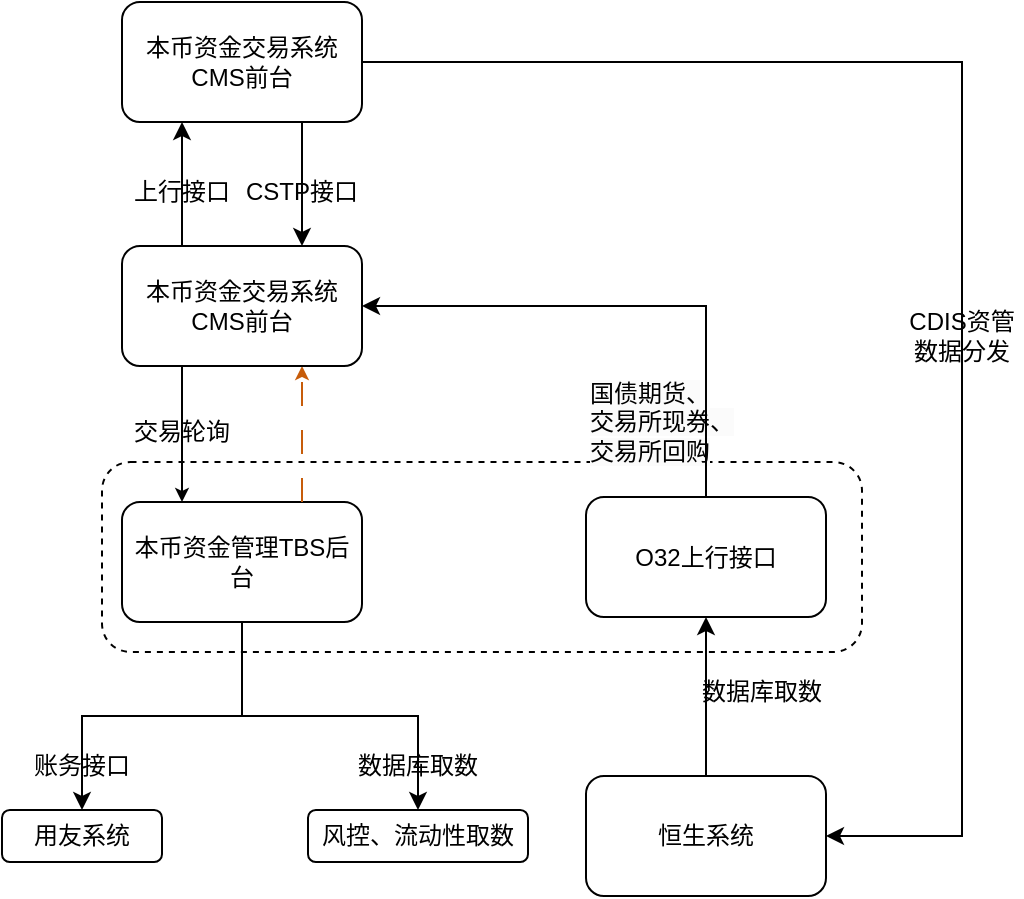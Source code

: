 <mxfile version="20.8.16" type="github">
  <diagram name="第 1 页" id="cF2UsCaiiqeZPrGPbvaC">
    <mxGraphModel dx="880" dy="494" grid="1" gridSize="10" guides="1" tooltips="1" connect="1" arrows="1" fold="1" page="1" pageScale="1" pageWidth="827" pageHeight="1169" math="0" shadow="0">
      <root>
        <mxCell id="0" />
        <mxCell id="1" parent="0" />
        <mxCell id="1nkgLUsx-U9XnApX_AZt-29" value="" style="rounded=1;whiteSpace=wrap;html=1;shadow=0;dashed=1;fillColor=none;" vertex="1" parent="1">
          <mxGeometry x="110" y="280" width="380" height="95" as="geometry" />
        </mxCell>
        <mxCell id="1nkgLUsx-U9XnApX_AZt-5" style="edgeStyle=orthogonalEdgeStyle;rounded=0;orthogonalLoop=1;jettySize=auto;html=1;exitX=0.5;exitY=1;exitDx=0;exitDy=0;entryX=0.5;entryY=0;entryDx=0;entryDy=0;" edge="1" parent="1" source="1nkgLUsx-U9XnApX_AZt-9" target="1nkgLUsx-U9XnApX_AZt-18">
          <mxGeometry relative="1" as="geometry" />
        </mxCell>
        <mxCell id="1nkgLUsx-U9XnApX_AZt-7" style="edgeStyle=orthogonalEdgeStyle;rounded=0;orthogonalLoop=1;jettySize=auto;html=1;exitX=0.5;exitY=1;exitDx=0;exitDy=0;" edge="1" parent="1" source="1nkgLUsx-U9XnApX_AZt-9" target="1nkgLUsx-U9XnApX_AZt-26">
          <mxGeometry relative="1" as="geometry" />
        </mxCell>
        <mxCell id="1nkgLUsx-U9XnApX_AZt-9" value="本币资金管理TBS后台" style="whiteSpace=wrap;html=1;rounded=1;" vertex="1" parent="1">
          <mxGeometry x="120" y="300" width="120" height="60" as="geometry" />
        </mxCell>
        <mxCell id="1nkgLUsx-U9XnApX_AZt-10" style="edgeStyle=orthogonalEdgeStyle;rounded=0;orthogonalLoop=1;jettySize=auto;html=1;entryX=0.75;entryY=1;entryDx=0;entryDy=0;strokeWidth=1;dashed=1;dashPattern=12 12;fillColor=#fa6800;strokeColor=#C75C0A;exitX=0.75;exitY=0;exitDx=0;exitDy=0;endSize=4;startSize=6;jumpStyle=line;" edge="1" parent="1" source="1nkgLUsx-U9XnApX_AZt-9" target="1nkgLUsx-U9XnApX_AZt-14">
          <mxGeometry relative="1" as="geometry">
            <mxPoint x="354" y="240" as="sourcePoint" />
            <mxPoint x="240" y="240" as="targetPoint" />
          </mxGeometry>
        </mxCell>
        <mxCell id="1nkgLUsx-U9XnApX_AZt-11" value="交易轮询" style="text;strokeColor=none;align=center;fillColor=none;html=1;verticalAlign=middle;whiteSpace=wrap;rounded=0;" vertex="1" parent="1">
          <mxGeometry x="120" y="250" width="60" height="30" as="geometry" />
        </mxCell>
        <mxCell id="1nkgLUsx-U9XnApX_AZt-13" style="edgeStyle=orthogonalEdgeStyle;rounded=0;jumpStyle=none;orthogonalLoop=1;jettySize=auto;html=1;exitX=0.25;exitY=1;exitDx=0;exitDy=0;strokeColor=default;strokeWidth=1;startSize=6;endSize=4;entryX=0.25;entryY=0;entryDx=0;entryDy=0;" edge="1" parent="1" source="1nkgLUsx-U9XnApX_AZt-14" target="1nkgLUsx-U9XnApX_AZt-9">
          <mxGeometry relative="1" as="geometry">
            <mxPoint x="280" y="272" as="targetPoint" />
          </mxGeometry>
        </mxCell>
        <mxCell id="1nkgLUsx-U9XnApX_AZt-49" style="edgeStyle=orthogonalEdgeStyle;rounded=0;orthogonalLoop=1;jettySize=auto;html=1;exitX=1;exitY=0.5;exitDx=0;exitDy=0;strokeWidth=1;entryX=1;entryY=0.5;entryDx=0;entryDy=0;" edge="1" parent="1" source="1nkgLUsx-U9XnApX_AZt-50" target="1nkgLUsx-U9XnApX_AZt-30">
          <mxGeometry relative="1" as="geometry">
            <mxPoint x="550" y="471" as="targetPoint" />
            <Array as="points">
              <mxPoint x="540" y="80" />
              <mxPoint x="540" y="467" />
            </Array>
          </mxGeometry>
        </mxCell>
        <mxCell id="1nkgLUsx-U9XnApX_AZt-51" style="edgeStyle=orthogonalEdgeStyle;rounded=0;orthogonalLoop=1;jettySize=auto;html=1;exitX=0.25;exitY=0;exitDx=0;exitDy=0;entryX=0.25;entryY=1;entryDx=0;entryDy=0;strokeWidth=1;" edge="1" parent="1" source="1nkgLUsx-U9XnApX_AZt-14" target="1nkgLUsx-U9XnApX_AZt-50">
          <mxGeometry relative="1" as="geometry" />
        </mxCell>
        <mxCell id="1nkgLUsx-U9XnApX_AZt-14" value="本币资金交易系统CMS前台" style="rounded=1;whiteSpace=wrap;html=1;" vertex="1" parent="1">
          <mxGeometry x="120" y="172" width="120" height="60" as="geometry" />
        </mxCell>
        <mxCell id="1nkgLUsx-U9XnApX_AZt-18" value="用友系统" style="whiteSpace=wrap;html=1;rounded=1;shadow=0;fillColor=none;" vertex="1" parent="1">
          <mxGeometry x="60" y="454" width="80" height="26" as="geometry" />
        </mxCell>
        <mxCell id="1nkgLUsx-U9XnApX_AZt-24" value="&lt;span style=&quot;color: rgb(0, 0, 0); font-family: Helvetica; font-size: 12px; font-style: normal; font-variant-ligatures: normal; font-variant-caps: normal; font-weight: 400; letter-spacing: normal; orphans: 2; text-align: center; text-indent: 0px; text-transform: none; widows: 2; word-spacing: 0px; -webkit-text-stroke-width: 0px; background-color: rgb(251, 251, 251); text-decoration-thickness: initial; text-decoration-style: initial; text-decoration-color: initial; float: none; display: inline !important;&quot;&gt;国债期货、&lt;br&gt;交易所现券、交易所回购&lt;/span&gt;" style="text;whiteSpace=wrap;html=1;" vertex="1" parent="1">
          <mxGeometry x="352" y="232" width="80" height="23" as="geometry" />
        </mxCell>
        <mxCell id="1nkgLUsx-U9XnApX_AZt-26" value="风控、流动性取数" style="whiteSpace=wrap;html=1;rounded=1;shadow=0;fillColor=none;" vertex="1" parent="1">
          <mxGeometry x="213" y="454" width="110" height="26" as="geometry" />
        </mxCell>
        <mxCell id="1nkgLUsx-U9XnApX_AZt-27" value="账务接口" style="text;strokeColor=none;align=center;fillColor=none;html=1;verticalAlign=middle;whiteSpace=wrap;rounded=0;" vertex="1" parent="1">
          <mxGeometry x="60" y="417" width="80" height="30" as="geometry" />
        </mxCell>
        <mxCell id="1nkgLUsx-U9XnApX_AZt-28" value="数据库取数" style="text;strokeColor=none;align=center;fillColor=none;html=1;verticalAlign=middle;whiteSpace=wrap;rounded=0;" vertex="1" parent="1">
          <mxGeometry x="228" y="417" width="80" height="30" as="geometry" />
        </mxCell>
        <mxCell id="1nkgLUsx-U9XnApX_AZt-40" style="edgeStyle=orthogonalEdgeStyle;rounded=0;orthogonalLoop=1;jettySize=auto;html=1;entryX=0.5;entryY=1;entryDx=0;entryDy=0;strokeWidth=1;" edge="1" parent="1" source="1nkgLUsx-U9XnApX_AZt-30" target="1nkgLUsx-U9XnApX_AZt-38">
          <mxGeometry relative="1" as="geometry" />
        </mxCell>
        <mxCell id="1nkgLUsx-U9XnApX_AZt-30" value="恒生系统" style="whiteSpace=wrap;html=1;rounded=1;" vertex="1" parent="1">
          <mxGeometry x="352" y="437" width="120" height="60" as="geometry" />
        </mxCell>
        <mxCell id="1nkgLUsx-U9XnApX_AZt-56" style="edgeStyle=orthogonalEdgeStyle;rounded=0;orthogonalLoop=1;jettySize=auto;html=1;exitX=0.5;exitY=0;exitDx=0;exitDy=0;entryX=1;entryY=0.5;entryDx=0;entryDy=0;strokeWidth=1;" edge="1" parent="1" source="1nkgLUsx-U9XnApX_AZt-38" target="1nkgLUsx-U9XnApX_AZt-14">
          <mxGeometry relative="1" as="geometry" />
        </mxCell>
        <mxCell id="1nkgLUsx-U9XnApX_AZt-38" value="O32上行接口" style="rounded=1;whiteSpace=wrap;html=1;" vertex="1" parent="1">
          <mxGeometry x="352" y="297.5" width="120" height="60" as="geometry" />
        </mxCell>
        <mxCell id="1nkgLUsx-U9XnApX_AZt-43" value="数据库取数" style="text;strokeColor=none;align=center;fillColor=none;html=1;verticalAlign=middle;whiteSpace=wrap;rounded=0;" vertex="1" parent="1">
          <mxGeometry x="400" y="380" width="80" height="30" as="geometry" />
        </mxCell>
        <mxCell id="1nkgLUsx-U9XnApX_AZt-52" style="edgeStyle=orthogonalEdgeStyle;rounded=0;orthogonalLoop=1;jettySize=auto;html=1;exitX=0.75;exitY=1;exitDx=0;exitDy=0;entryX=0.75;entryY=0;entryDx=0;entryDy=0;strokeWidth=1;" edge="1" parent="1" source="1nkgLUsx-U9XnApX_AZt-50" target="1nkgLUsx-U9XnApX_AZt-14">
          <mxGeometry relative="1" as="geometry" />
        </mxCell>
        <mxCell id="1nkgLUsx-U9XnApX_AZt-50" value="本币资金交易系统CMS前台" style="rounded=1;whiteSpace=wrap;html=1;" vertex="1" parent="1">
          <mxGeometry x="120" y="50" width="120" height="60" as="geometry" />
        </mxCell>
        <mxCell id="1nkgLUsx-U9XnApX_AZt-53" value="上行接口" style="text;strokeColor=none;align=center;fillColor=none;html=1;verticalAlign=middle;whiteSpace=wrap;rounded=0;" vertex="1" parent="1">
          <mxGeometry x="120" y="130" width="60" height="30" as="geometry" />
        </mxCell>
        <mxCell id="1nkgLUsx-U9XnApX_AZt-54" value="CSTP接口" style="text;strokeColor=none;align=center;fillColor=none;html=1;verticalAlign=middle;whiteSpace=wrap;rounded=0;" vertex="1" parent="1">
          <mxGeometry x="180" y="130" width="60" height="30" as="geometry" />
        </mxCell>
        <mxCell id="1nkgLUsx-U9XnApX_AZt-55" value="CDIS资管数据分发" style="text;strokeColor=none;align=center;fillColor=none;html=1;verticalAlign=middle;whiteSpace=wrap;rounded=0;" vertex="1" parent="1">
          <mxGeometry x="510" y="202" width="60" height="30" as="geometry" />
        </mxCell>
      </root>
    </mxGraphModel>
  </diagram>
</mxfile>
